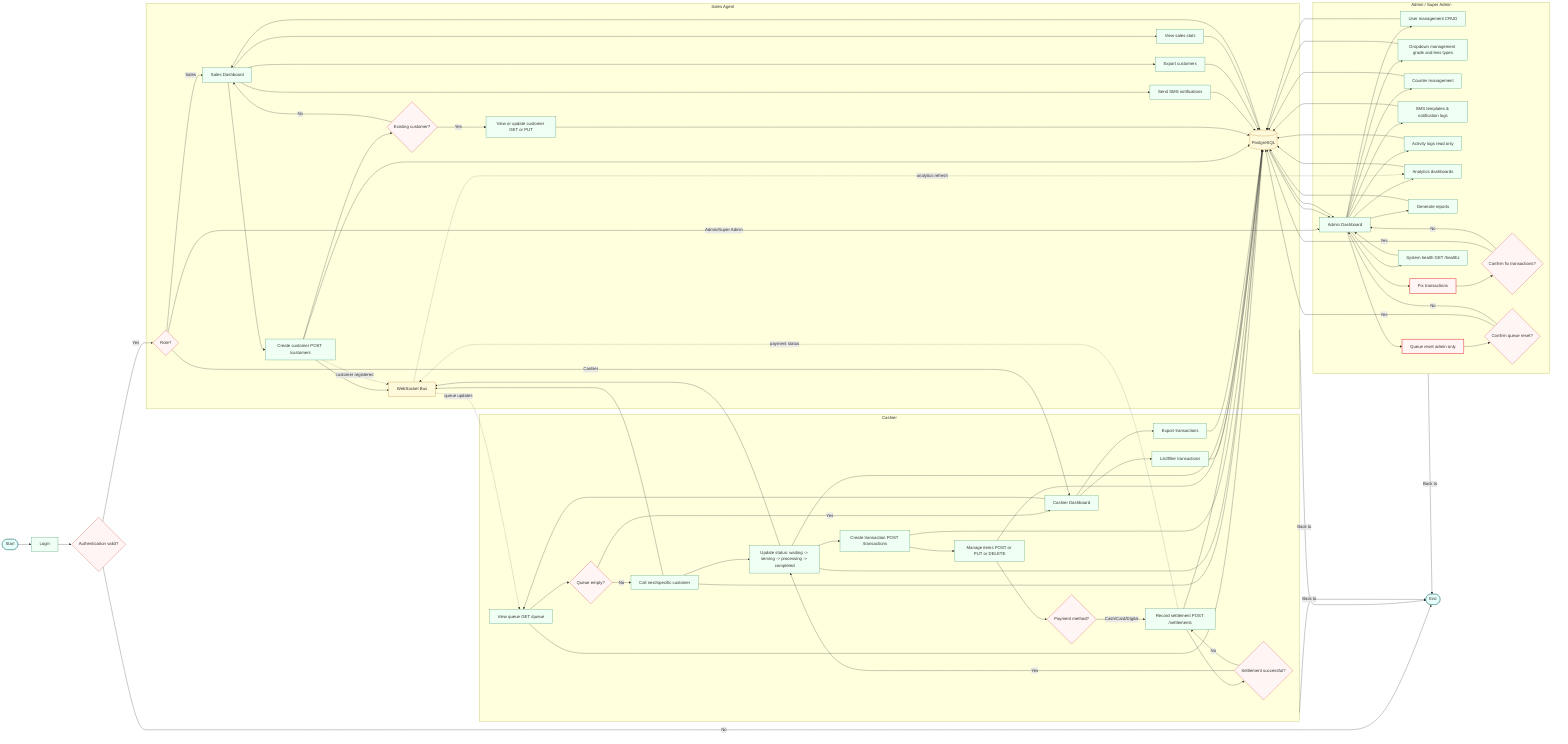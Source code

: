 flowchart LR

%% Classic System Flowchart styling
classDef role fill:#F1F0FF,stroke:#6B5B95,stroke-width:1px,color:#333
classDef proc fill:#F0FFF4,stroke:#2F855A,stroke-width:1px,color:#333
classDef store fill:#FFF9DB,stroke:#B7791F,stroke-width:1px,color:#333
classDef risky fill:#FFF5F5,stroke:#E53E3E,stroke-width:2px,color:#333
classDef infra fill:#FFF9DB,stroke:#B7791F,stroke-width:1px,color:#333
classDef term fill:#E6FFFA,stroke:#2C7A7B,stroke-width:1px,color:#333
classDef decision fill:#FFF5F5,stroke:#C53030,stroke-width:1px,color:#333

START([Start]):::term
LOGIN[Login]:::proc
AUTH{Authentication valid?}:::decision
ROLE{Role?}:::decision
END([End]):::term

WS[WebSocket Bus]:::infra
DB[(PostgreSQL)]:::store

START --> LOGIN --> AUTH
AUTH -- No --> END
AUTH -- Yes --> ROLE

subgraph SALES[Sales Agent]
  direction TB
  S_DASH[Sales Dashboard]:::proc
S_CREATE[Create customer POST /customers]:::proc
  S_EXISTING{Existing customer?}:::decision
S_VIEW[View or update customer GET or PUT]:::proc
  S_SMS[Send SMS notifications]:::proc
  S_EXPORT[Export customers]:::proc
  S_STATS[View sales stats]:::proc
  ROLE -- Sales --> S_DASH
  S_DASH --> S_CREATE --> DB
  S_CREATE --> WS
  S_CREATE --> S_EXISTING
  S_EXISTING -- Yes --> S_VIEW --> DB --> S_DASH
  S_EXISTING -- No --> S_DASH
  S_DASH --> S_SMS --> DB
  S_DASH --> S_EXPORT --> DB
  S_DASH --> S_STATS --> DB
end

subgraph CASHIER[Cashier]
  direction TB
  C_DASH[Cashier Dashboard]:::proc
C_QUEUE[View queue GET /queue]:::proc
  C_EMPTY{Queue empty?}:::decision
  C_CALL[Call next/specific customer]:::proc
C_STATUS[Update status: waiting -> serving -> processing -> completed]:::proc
C_TXN[Create transaction POST /transactions]:::proc
C_ITEMS[Manage items POST or PUT or DELETE]:::proc
  C_PAY_METHOD{Payment method?}:::decision
C_SETTLE[Record settlement POST /settlements]:::proc
  C_OK{Settlement successful?}:::decision
  C_LIST[List/filter transactions]:::proc
  C_EXPORT[Export transactions]:::proc
  ROLE -- Cashier --> C_DASH
  C_DASH --> C_QUEUE --> DB
  C_QUEUE --> C_EMPTY
  C_EMPTY -- Yes --> C_DASH
  C_EMPTY -- No --> C_CALL --> DB
  C_CALL --> WS
  C_CALL --> C_STATUS --> DB
  C_STATUS --> WS
  C_STATUS --> C_TXN --> DB
  C_TXN --> C_ITEMS --> DB
  C_ITEMS --> C_PAY_METHOD
  C_PAY_METHOD -- Cash/Card/Digital --> C_SETTLE --> DB
  C_SETTLE --> C_OK
  C_OK -- Yes --> C_STATUS --> DB
  C_OK -- No --> C_SETTLE
  C_DASH --> C_LIST --> DB
  C_DASH --> C_EXPORT --> DB
end

subgraph ADMIN[Admin / Super Admin]
  direction TB
  A_DASH[Admin Dashboard]:::proc
  A_USERS[User management CRUD]:::proc
A_DROPS[Dropdown management grade and lens types]:::proc
  A_COUNTERS[Counter management]:::proc
  A_SMS[SMS templates & notification logs]:::proc
A_ACT[Activity logs read only]:::proc
  A_ANALYTICS[Analytics dashboards]:::proc
  A_REPORTS[Generate reports]:::proc
  A_FIX[Fix transactions]:::risky
  A_FIX_CONFIRM{Confirm fix transactions?}:::decision
A_RESET[Queue reset admin only]:::risky
  A_RESET_CONFIRM{Confirm queue reset?}:::decision
A_HEALTH[System health GET /healthz]:::proc
  ROLE -- Admin/Super Admin --> A_DASH
  A_DASH --> A_USERS --> DB
  A_DASH --> A_DROPS --> DB
  A_DASH --> A_COUNTERS --> DB
  A_DASH --> A_SMS --> DB
  A_DASH --> A_ACT --> DB
  A_DASH --> A_ANALYTICS --> DB
  A_DASH --> A_REPORTS --> DB
  A_DASH --> A_FIX --> A_FIX_CONFIRM
  A_FIX_CONFIRM -- Yes --> DB --> A_DASH
  A_FIX_CONFIRM -- No --> A_DASH
  A_DASH --> A_RESET --> A_RESET_CONFIRM
  A_RESET_CONFIRM -- Yes --> DB --> A_DASH
  A_RESET_CONFIRM -- No --> A_DASH
  A_DASH --> A_HEALTH --> A_DASH
end

%% Cross-role interactions
S_CREATE -. customer registered .-> WS
WS -. queue updates .-> C_QUEUE
C_SETTLE -. payment status .-> WS
WS -. analytics refresh .-> A_ANALYTICS

%% Close
SALES -->|Back to| END
CASHIER -->|Back to| END
ADMIN -->|Back to| END